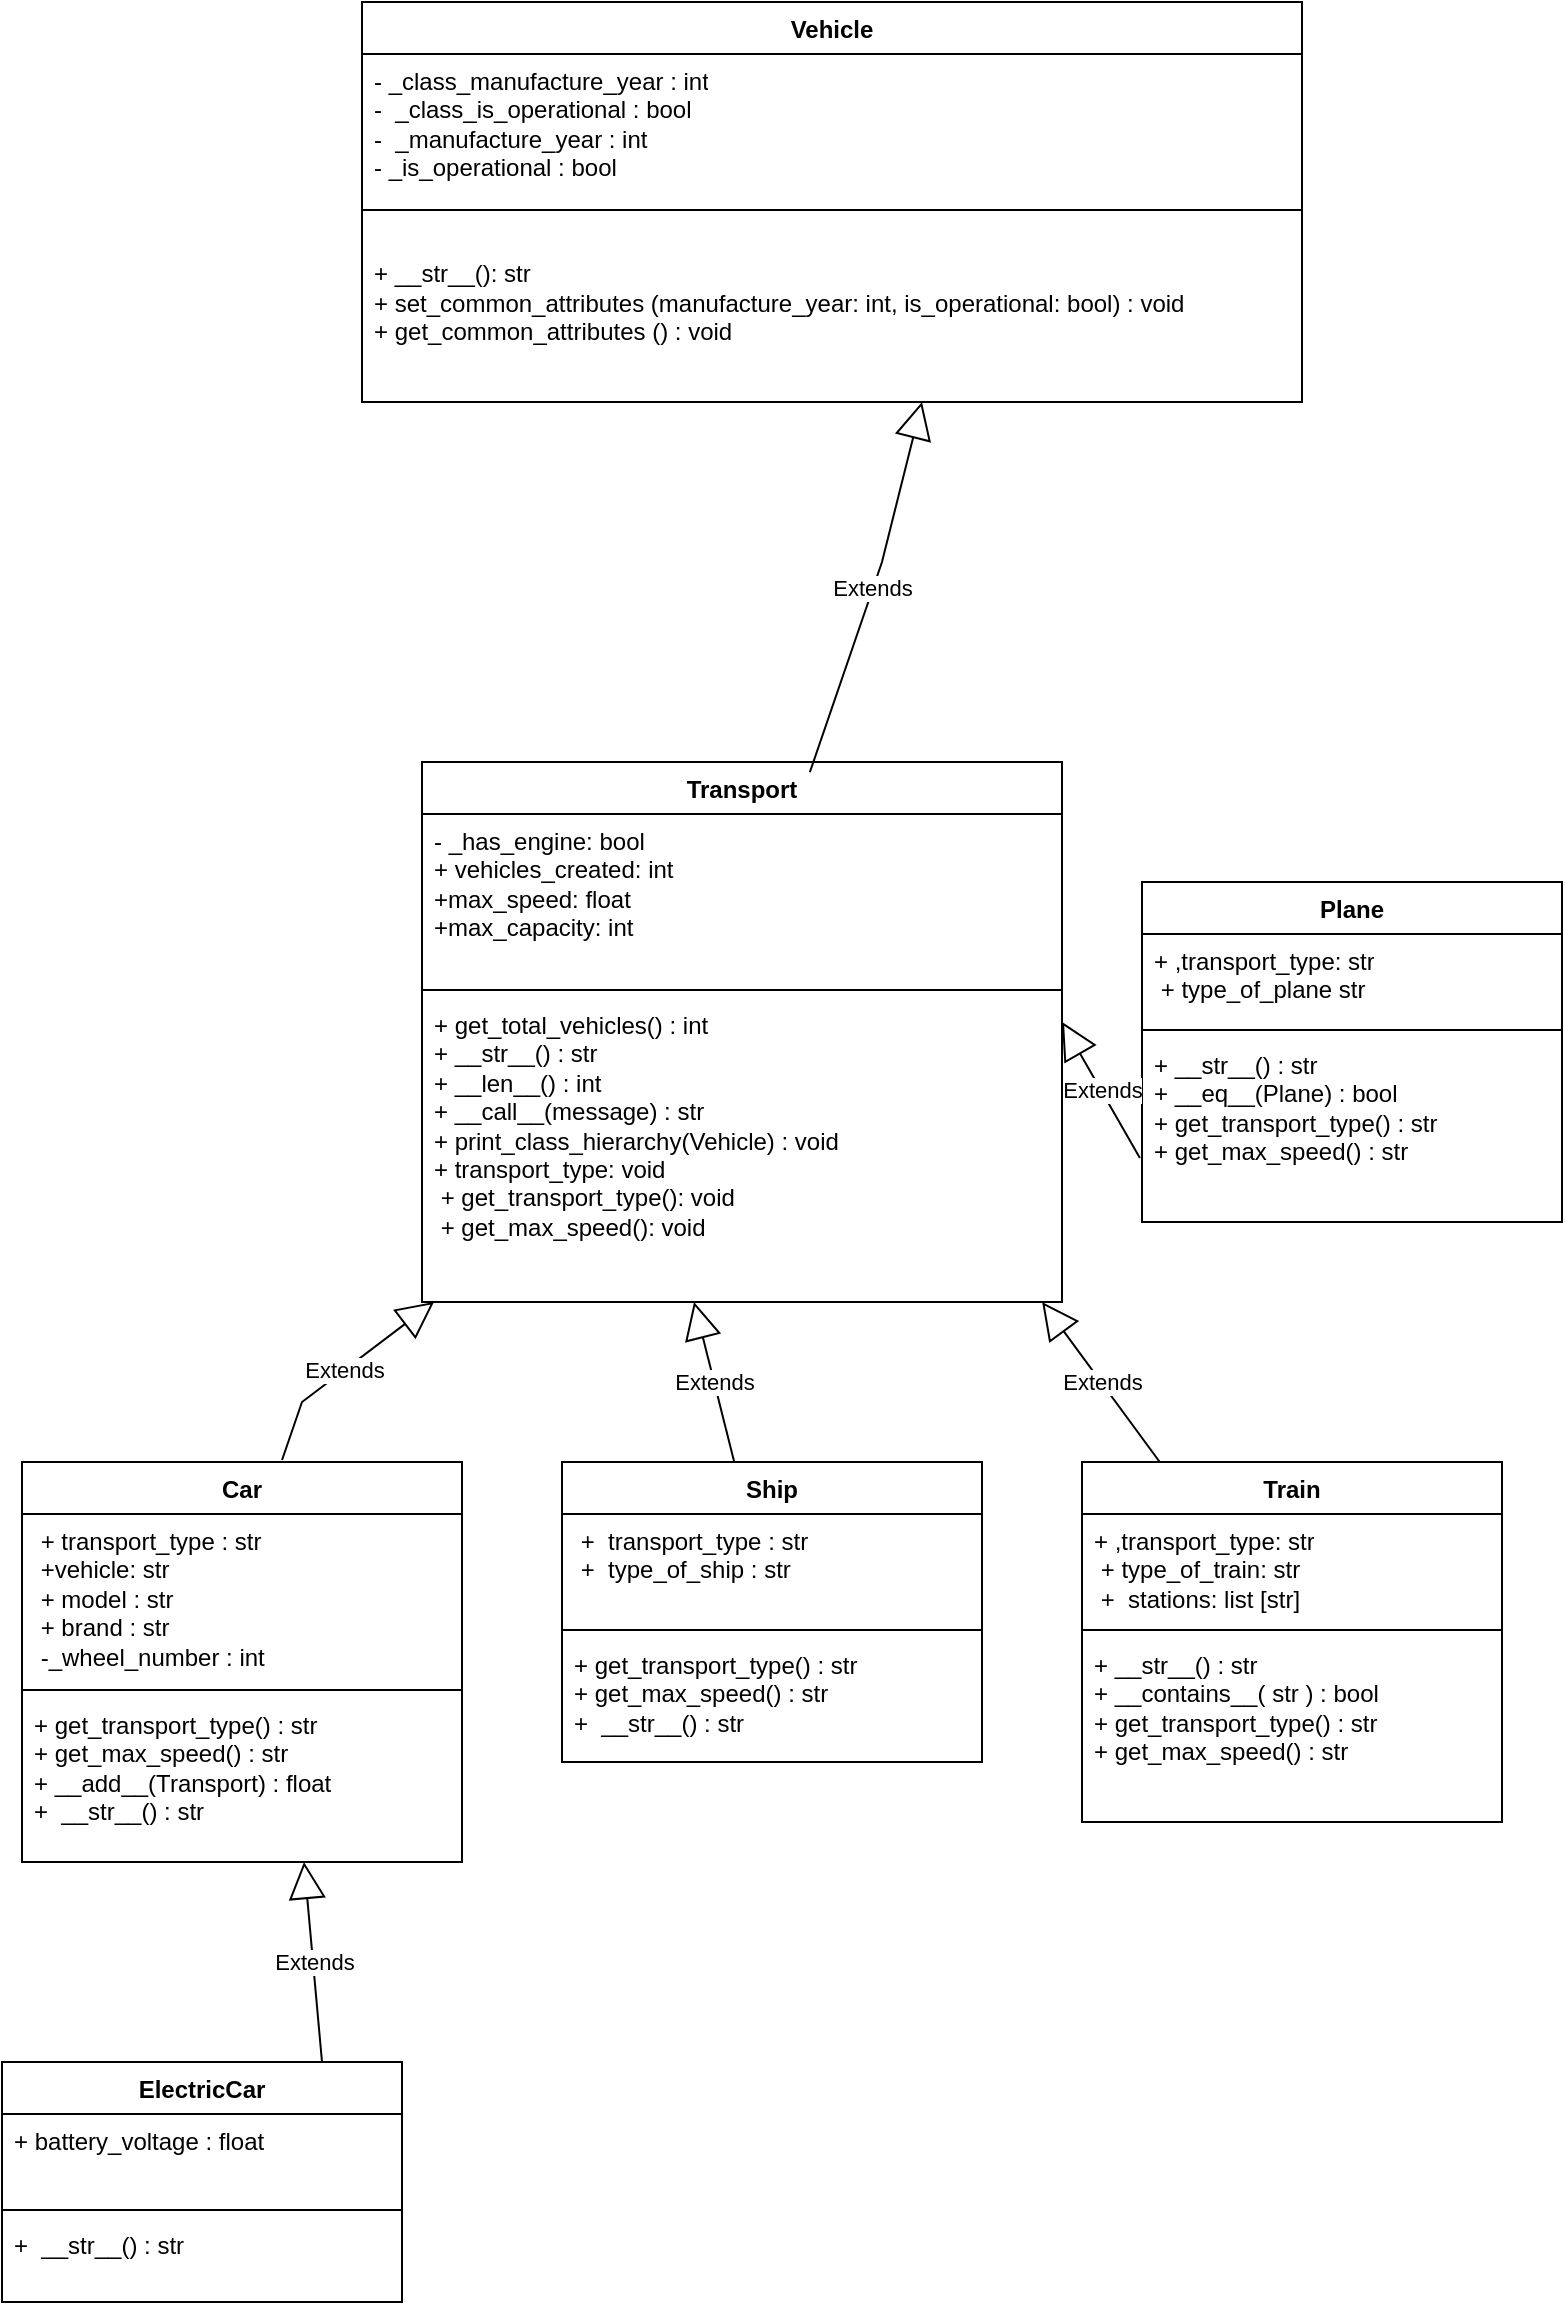 <mxfile version="25.0.1">
  <diagram name="Page-1" id="2wX3T_dbg2wi5yE8N3dc">
    <mxGraphModel grid="1" page="1" gridSize="10" guides="1" tooltips="1" connect="1" arrows="1" fold="1" pageScale="1" pageWidth="850" pageHeight="1100" math="0" shadow="0">
      <root>
        <mxCell id="0" />
        <mxCell id="1" parent="0" />
        <mxCell id="M-aX86utY8OTK0k6e23K-1" value="Vehicle" style="swimlane;fontStyle=1;align=center;verticalAlign=top;childLayout=stackLayout;horizontal=1;startSize=26;horizontalStack=0;resizeParent=1;resizeParentMax=0;resizeLast=0;collapsible=1;marginBottom=0;whiteSpace=wrap;html=1;" vertex="1" parent="1">
          <mxGeometry x="190" y="-10" width="470" height="200" as="geometry" />
        </mxCell>
        <mxCell id="M-aX86utY8OTK0k6e23K-2" value="&lt;div&gt;- _class_manufacture_year : int&lt;/div&gt;&lt;div&gt;-&amp;nbsp;&amp;nbsp;_class_is_operational : bool&lt;/div&gt;-&amp;nbsp; _manufacture_year : int&lt;div&gt;-&amp;nbsp;_is_operational : bool&lt;br&gt;&amp;nbsp;&lt;span style=&quot;color: rgba(0, 0, 0, 0); font-family: monospace; font-size: 0px; text-wrap-mode: nowrap;&quot;&gt;%3CmxGraphModel%3E%3Croot%3E%3CmxCell%20id%3D%220%22%2F%3E%3CmxCell%20id%3D%221%22%20parent%3D%220%22%2F%3E%3CmxCell%20id%3D%222%22%20value%3D%22%2B%26amp%3Bnbsp%3Bmanufacturer_year%3A%20int%26lt%3Bbr%26gt%3B%26lt%3Bdiv%26gt%3B%26lt%3Bspan%20style%3D%26quot%3Bbackground-color%3A%20initial%3B%26quot%3B%26gt%3B%2B%20is_operational%20%3A%20boolean%26lt%3B%2Fspan%26gt%3B%26lt%3B%2Fdiv%26gt%3B%26lt%3Bdiv%26gt%3B%26lt%3Bbr%26gt%3B%26lt%3B%2Fdiv%26gt%3B%22%20style%3D%22text%3BstrokeColor%3Dnone%3BfillColor%3Dnone%3Balign%3Dleft%3BverticalAlign%3Dtop%3BspacingLeft%3D4%3BspacingRight%3D4%3Boverflow%3Dhidden%3Brotatable%3D0%3Bpoints%3D%5B%5B0%2C0.5%5D%2C%5B1%2C0.5%5D%5D%3BportConstraint%3Deastwest%3BwhiteSpace%3Dwrap%3Bhtml%3D1%3B%22%20vertex%3D%221%22%20parent%3D%221%22%3E%3CmxGeometry%20x%3D%22190%22%20y%3D%22186%22%20width%3D%22300%22%20height%3D%2254%22%20as%3D%22geometry%22%2F%3E%3C%2FmxCell%3E%3C%2Froot%3E%3C%2FmxGraphModel%3E&lt;/span&gt;&lt;div&gt;&lt;br&gt;&lt;/div&gt;&lt;/div&gt;" style="text;strokeColor=none;fillColor=none;align=left;verticalAlign=top;spacingLeft=4;spacingRight=4;overflow=hidden;rotatable=0;points=[[0,0.5],[1,0.5]];portConstraint=eastwest;whiteSpace=wrap;html=1;" vertex="1" parent="M-aX86utY8OTK0k6e23K-1">
          <mxGeometry y="26" width="470" height="74" as="geometry" />
        </mxCell>
        <mxCell id="M-aX86utY8OTK0k6e23K-3" value="" style="line;strokeWidth=1;fillColor=none;align=left;verticalAlign=middle;spacingTop=-1;spacingLeft=3;spacingRight=3;rotatable=0;labelPosition=right;points=[];portConstraint=eastwest;strokeColor=inherit;" vertex="1" parent="M-aX86utY8OTK0k6e23K-1">
          <mxGeometry y="100" width="470" height="8" as="geometry" />
        </mxCell>
        <mxCell id="M-aX86utY8OTK0k6e23K-4" value="&lt;div&gt;&lt;br&gt;&lt;div&gt;+ __str__(): str&lt;/div&gt;&lt;/div&gt;&lt;div&gt;+&amp;nbsp;set_common_attributes (manufacture_year: int, is_operational: bool) : void&lt;/div&gt;&lt;div&gt;+ get_common_attributes () : void&lt;/div&gt;" style="text;strokeColor=none;fillColor=none;align=left;verticalAlign=top;spacingLeft=4;spacingRight=4;overflow=hidden;rotatable=0;points=[[0,0.5],[1,0.5]];portConstraint=eastwest;whiteSpace=wrap;html=1;" vertex="1" parent="M-aX86utY8OTK0k6e23K-1">
          <mxGeometry y="108" width="470" height="92" as="geometry" />
        </mxCell>
        <mxCell id="M-aX86utY8OTK0k6e23K-26" value="Transport" style="swimlane;fontStyle=1;align=center;verticalAlign=top;childLayout=stackLayout;horizontal=1;startSize=26;horizontalStack=0;resizeParent=1;resizeParentMax=0;resizeLast=0;collapsible=1;marginBottom=0;whiteSpace=wrap;html=1;" vertex="1" parent="1">
          <mxGeometry x="220" y="370" width="320" height="270" as="geometry" />
        </mxCell>
        <mxCell id="M-aX86utY8OTK0k6e23K-27" value="-&amp;nbsp;_has_engine: bool&amp;nbsp;&lt;div&gt;&lt;span style=&quot;background-color: initial;&quot;&gt;+&amp;nbsp;vehicles_created: int&lt;/span&gt;&lt;/div&gt;&lt;div&gt;&lt;span style=&quot;background-color: initial;&quot;&gt;+max_speed: float&amp;nbsp;&lt;/span&gt;&lt;/div&gt;&lt;div&gt;&lt;span style=&quot;background-color: initial;&quot;&gt;+max_capacity: int&lt;/span&gt;&lt;/div&gt;" style="text;strokeColor=none;fillColor=none;align=left;verticalAlign=top;spacingLeft=4;spacingRight=4;overflow=hidden;rotatable=0;points=[[0,0.5],[1,0.5]];portConstraint=eastwest;whiteSpace=wrap;html=1;" vertex="1" parent="M-aX86utY8OTK0k6e23K-26">
          <mxGeometry y="26" width="320" height="84" as="geometry" />
        </mxCell>
        <mxCell id="M-aX86utY8OTK0k6e23K-28" value="" style="line;strokeWidth=1;fillColor=none;align=left;verticalAlign=middle;spacingTop=-1;spacingLeft=3;spacingRight=3;rotatable=0;labelPosition=right;points=[];portConstraint=eastwest;strokeColor=inherit;" vertex="1" parent="M-aX86utY8OTK0k6e23K-26">
          <mxGeometry y="110" width="320" height="8" as="geometry" />
        </mxCell>
        <mxCell id="M-aX86utY8OTK0k6e23K-29" value="+ get_total_vehicles() : int&lt;div&gt;+ __str__() : str&lt;/div&gt;&lt;div&gt;+ __len__() : int&amp;nbsp;&lt;/div&gt;&lt;div&gt;+&amp;nbsp;__call__(message) : str&lt;br&gt;&lt;div&gt;+&amp;nbsp;print_class_hierarchy(Vehicle) : void&lt;/div&gt;&lt;/div&gt;&lt;div&gt;+ transport_type: void&lt;br&gt;&amp;nbsp;+ get_transport_type(): void&amp;nbsp;&amp;nbsp;&lt;/div&gt;&lt;div&gt;&amp;nbsp;+ get_max_speed(): void&lt;/div&gt;" style="text;strokeColor=none;fillColor=none;align=left;verticalAlign=top;spacingLeft=4;spacingRight=4;overflow=hidden;rotatable=0;points=[[0,0.5],[1,0.5]];portConstraint=eastwest;whiteSpace=wrap;html=1;" vertex="1" parent="M-aX86utY8OTK0k6e23K-26">
          <mxGeometry y="118" width="320" height="152" as="geometry" />
        </mxCell>
        <mxCell id="M-aX86utY8OTK0k6e23K-31" value="Car" style="swimlane;fontStyle=1;align=center;verticalAlign=top;childLayout=stackLayout;horizontal=1;startSize=26;horizontalStack=0;resizeParent=1;resizeParentMax=0;resizeLast=0;collapsible=1;marginBottom=0;whiteSpace=wrap;html=1;" vertex="1" parent="1">
          <mxGeometry x="20" y="720" width="220" height="200" as="geometry" />
        </mxCell>
        <mxCell id="M-aX86utY8OTK0k6e23K-32" value="&lt;div&gt;&amp;nbsp;+&amp;nbsp;transport_type : str&lt;/div&gt;&lt;div&gt;&amp;nbsp;+vehicle: str&lt;/div&gt;&lt;div&gt;&amp;nbsp;+ model : str&lt;/div&gt;&lt;div&gt;&amp;nbsp;+ brand : str&lt;/div&gt;&lt;div&gt;&amp;nbsp;-_wheel_number : int&amp;nbsp;&lt;/div&gt;" style="text;strokeColor=none;fillColor=none;align=left;verticalAlign=top;spacingLeft=4;spacingRight=4;overflow=hidden;rotatable=0;points=[[0,0.5],[1,0.5]];portConstraint=eastwest;whiteSpace=wrap;html=1;" vertex="1" parent="M-aX86utY8OTK0k6e23K-31">
          <mxGeometry y="26" width="220" height="84" as="geometry" />
        </mxCell>
        <mxCell id="M-aX86utY8OTK0k6e23K-33" value="" style="line;strokeWidth=1;fillColor=none;align=left;verticalAlign=middle;spacingTop=-1;spacingLeft=3;spacingRight=3;rotatable=0;labelPosition=right;points=[];portConstraint=eastwest;strokeColor=inherit;" vertex="1" parent="M-aX86utY8OTK0k6e23K-31">
          <mxGeometry y="110" width="220" height="8" as="geometry" />
        </mxCell>
        <mxCell id="M-aX86utY8OTK0k6e23K-34" value="&lt;div&gt;&lt;span style=&quot;background-color: initial;&quot;&gt;+ get_transport_type() : str&lt;/span&gt;&lt;/div&gt;&lt;div&gt;+ get_max_speed() : str&lt;/div&gt;&lt;div&gt;&lt;span class=&quot;hljs-built_in&quot;&gt;+&amp;nbsp;&lt;/span&gt;__add__(Transport) : float&lt;br&gt;&lt;div&gt;+ &amp;nbsp;__str__() : str&lt;/div&gt;&lt;/div&gt;" style="text;strokeColor=none;fillColor=none;align=left;verticalAlign=top;spacingLeft=4;spacingRight=4;overflow=hidden;rotatable=0;points=[[0,0.5],[1,0.5]];portConstraint=eastwest;whiteSpace=wrap;html=1;" vertex="1" parent="M-aX86utY8OTK0k6e23K-31">
          <mxGeometry y="118" width="220" height="82" as="geometry" />
        </mxCell>
        <mxCell id="M-aX86utY8OTK0k6e23K-35" value="ElectricCar" style="swimlane;fontStyle=1;align=center;verticalAlign=top;childLayout=stackLayout;horizontal=1;startSize=26;horizontalStack=0;resizeParent=1;resizeParentMax=0;resizeLast=0;collapsible=1;marginBottom=0;whiteSpace=wrap;html=1;" vertex="1" parent="1">
          <mxGeometry x="10" y="1020" width="200" height="120" as="geometry" />
        </mxCell>
        <mxCell id="M-aX86utY8OTK0k6e23K-36" value="&lt;div&gt;+&amp;nbsp;battery_voltage : float&lt;/div&gt;" style="text;strokeColor=none;fillColor=none;align=left;verticalAlign=top;spacingLeft=4;spacingRight=4;overflow=hidden;rotatable=0;points=[[0,0.5],[1,0.5]];portConstraint=eastwest;whiteSpace=wrap;html=1;" vertex="1" parent="M-aX86utY8OTK0k6e23K-35">
          <mxGeometry y="26" width="200" height="44" as="geometry" />
        </mxCell>
        <mxCell id="M-aX86utY8OTK0k6e23K-37" value="" style="line;strokeWidth=1;fillColor=none;align=left;verticalAlign=middle;spacingTop=-1;spacingLeft=3;spacingRight=3;rotatable=0;labelPosition=right;points=[];portConstraint=eastwest;strokeColor=inherit;" vertex="1" parent="M-aX86utY8OTK0k6e23K-35">
          <mxGeometry y="70" width="200" height="8" as="geometry" />
        </mxCell>
        <mxCell id="M-aX86utY8OTK0k6e23K-38" value="&lt;div&gt;&lt;span style=&quot;background-color: initial;&quot;&gt;+ &amp;nbsp;__str__() : str&lt;/span&gt;&lt;/div&gt;" style="text;strokeColor=none;fillColor=none;align=left;verticalAlign=top;spacingLeft=4;spacingRight=4;overflow=hidden;rotatable=0;points=[[0,0.5],[1,0.5]];portConstraint=eastwest;whiteSpace=wrap;html=1;" vertex="1" parent="M-aX86utY8OTK0k6e23K-35">
          <mxGeometry y="78" width="200" height="42" as="geometry" />
        </mxCell>
        <mxCell id="M-aX86utY8OTK0k6e23K-39" value="Ship" style="swimlane;fontStyle=1;align=center;verticalAlign=top;childLayout=stackLayout;horizontal=1;startSize=26;horizontalStack=0;resizeParent=1;resizeParentMax=0;resizeLast=0;collapsible=1;marginBottom=0;whiteSpace=wrap;html=1;" vertex="1" parent="1">
          <mxGeometry x="290" y="720" width="210" height="150" as="geometry" />
        </mxCell>
        <mxCell id="M-aX86utY8OTK0k6e23K-40" value="&lt;div&gt;&amp;nbsp;+&amp;nbsp;&lt;span style=&quot;background-color: initial;&quot;&gt;&amp;nbsp;transport_type : str&lt;/span&gt;&lt;/div&gt;&lt;div&gt;&lt;span style=&quot;background-color: initial;&quot;&gt;&amp;nbsp;+&amp;nbsp; type_of_ship&lt;/span&gt;&lt;span style=&quot;background-color: initial;&quot;&gt;&amp;nbsp;: str&lt;/span&gt;&lt;/div&gt;" style="text;strokeColor=none;fillColor=none;align=left;verticalAlign=top;spacingLeft=4;spacingRight=4;overflow=hidden;rotatable=0;points=[[0,0.5],[1,0.5]];portConstraint=eastwest;whiteSpace=wrap;html=1;" vertex="1" parent="M-aX86utY8OTK0k6e23K-39">
          <mxGeometry y="26" width="210" height="54" as="geometry" />
        </mxCell>
        <mxCell id="M-aX86utY8OTK0k6e23K-41" value="" style="line;strokeWidth=1;fillColor=none;align=left;verticalAlign=middle;spacingTop=-1;spacingLeft=3;spacingRight=3;rotatable=0;labelPosition=right;points=[];portConstraint=eastwest;strokeColor=inherit;" vertex="1" parent="M-aX86utY8OTK0k6e23K-39">
          <mxGeometry y="80" width="210" height="8" as="geometry" />
        </mxCell>
        <mxCell id="M-aX86utY8OTK0k6e23K-42" value="&lt;div&gt;&lt;span style=&quot;background-color: initial;&quot;&gt;+ get_transport_type() : str&lt;/span&gt;&lt;/div&gt;&lt;div&gt;+ get_max_speed() : str&lt;/div&gt;&lt;div&gt;+ &amp;nbsp;__str__() : str&lt;/div&gt;" style="text;strokeColor=none;fillColor=none;align=left;verticalAlign=top;spacingLeft=4;spacingRight=4;overflow=hidden;rotatable=0;points=[[0,0.5],[1,0.5]];portConstraint=eastwest;whiteSpace=wrap;html=1;" vertex="1" parent="M-aX86utY8OTK0k6e23K-39">
          <mxGeometry y="88" width="210" height="62" as="geometry" />
        </mxCell>
        <mxCell id="M-aX86utY8OTK0k6e23K-43" value="Train" style="swimlane;fontStyle=1;align=center;verticalAlign=top;childLayout=stackLayout;horizontal=1;startSize=26;horizontalStack=0;resizeParent=1;resizeParentMax=0;resizeLast=0;collapsible=1;marginBottom=0;whiteSpace=wrap;html=1;" vertex="1" parent="1">
          <mxGeometry x="550" y="720" width="210" height="180" as="geometry" />
        </mxCell>
        <mxCell id="M-aX86utY8OTK0k6e23K-44" value="&lt;div&gt;+&amp;nbsp;&lt;span style=&quot;background-color: initial;&quot;&gt;,transport_type: str&lt;/span&gt;&lt;/div&gt;&amp;nbsp;+&amp;nbsp;&lt;span style=&quot;background-color: initial;&quot;&gt;type_of_train: str&amp;nbsp;&lt;/span&gt;&lt;div&gt;&lt;span style=&quot;background-color: initial;&quot;&gt;&amp;nbsp;+&amp;nbsp; stations: list [str]&lt;br&gt;&lt;/span&gt;&lt;/div&gt;" style="text;strokeColor=none;fillColor=none;align=left;verticalAlign=top;spacingLeft=4;spacingRight=4;overflow=hidden;rotatable=0;points=[[0,0.5],[1,0.5]];portConstraint=eastwest;whiteSpace=wrap;html=1;" vertex="1" parent="M-aX86utY8OTK0k6e23K-43">
          <mxGeometry y="26" width="210" height="54" as="geometry" />
        </mxCell>
        <mxCell id="M-aX86utY8OTK0k6e23K-45" value="" style="line;strokeWidth=1;fillColor=none;align=left;verticalAlign=middle;spacingTop=-1;spacingLeft=3;spacingRight=3;rotatable=0;labelPosition=right;points=[];portConstraint=eastwest;strokeColor=inherit;" vertex="1" parent="M-aX86utY8OTK0k6e23K-43">
          <mxGeometry y="80" width="210" height="8" as="geometry" />
        </mxCell>
        <mxCell id="M-aX86utY8OTK0k6e23K-46" value="&lt;div&gt;&lt;span style=&quot;background-color: initial;&quot;&gt;+ __str__() : str&lt;/span&gt;&lt;/div&gt;&lt;div&gt;&lt;span style=&quot;background-color: initial;&quot;&gt;+&amp;nbsp;&lt;/span&gt;&lt;span style=&quot;background-color: initial;&quot;&gt;__contains__( str ) : bool&lt;/span&gt;&lt;/div&gt;&lt;div&gt;&lt;span style=&quot;background-color: initial;&quot;&gt;+ get_transport_type() : str&lt;/span&gt;&lt;/div&gt;&lt;div&gt;+ get_max_speed() : str&lt;/div&gt;&lt;div&gt;&lt;br&gt;&lt;/div&gt;" style="text;strokeColor=none;fillColor=none;align=left;verticalAlign=top;spacingLeft=4;spacingRight=4;overflow=hidden;rotatable=0;points=[[0,0.5],[1,0.5]];portConstraint=eastwest;whiteSpace=wrap;html=1;" vertex="1" parent="M-aX86utY8OTK0k6e23K-43">
          <mxGeometry y="88" width="210" height="92" as="geometry" />
        </mxCell>
        <mxCell id="M-aX86utY8OTK0k6e23K-47" value="Plane" style="swimlane;fontStyle=1;align=center;verticalAlign=top;childLayout=stackLayout;horizontal=1;startSize=26;horizontalStack=0;resizeParent=1;resizeParentMax=0;resizeLast=0;collapsible=1;marginBottom=0;whiteSpace=wrap;html=1;" vertex="1" parent="1">
          <mxGeometry x="580" y="430" width="210" height="170" as="geometry" />
        </mxCell>
        <mxCell id="M-aX86utY8OTK0k6e23K-48" value="&lt;div&gt;+&amp;nbsp;&lt;span style=&quot;background-color: initial;&quot;&gt;,transport_type: str&lt;/span&gt;&lt;/div&gt;&amp;nbsp;+&amp;nbsp;&lt;span style=&quot;background-color: initial;&quot;&gt;type_of_plane str&amp;nbsp;&lt;/span&gt;" style="text;strokeColor=none;fillColor=none;align=left;verticalAlign=top;spacingLeft=4;spacingRight=4;overflow=hidden;rotatable=0;points=[[0,0.5],[1,0.5]];portConstraint=eastwest;whiteSpace=wrap;html=1;" vertex="1" parent="M-aX86utY8OTK0k6e23K-47">
          <mxGeometry y="26" width="210" height="44" as="geometry" />
        </mxCell>
        <mxCell id="M-aX86utY8OTK0k6e23K-49" value="" style="line;strokeWidth=1;fillColor=none;align=left;verticalAlign=middle;spacingTop=-1;spacingLeft=3;spacingRight=3;rotatable=0;labelPosition=right;points=[];portConstraint=eastwest;strokeColor=inherit;" vertex="1" parent="M-aX86utY8OTK0k6e23K-47">
          <mxGeometry y="70" width="210" height="8" as="geometry" />
        </mxCell>
        <mxCell id="M-aX86utY8OTK0k6e23K-50" value="&lt;div&gt;&lt;span style=&quot;background-color: initial;&quot;&gt;+ __str__() : str&lt;/span&gt;&lt;/div&gt;&lt;div&gt;&lt;span style=&quot;background-color: initial;&quot;&gt;+&amp;nbsp;&lt;/span&gt;&lt;span style=&quot;background-color: initial;&quot;&gt;__eq__(Plane) : bool&lt;/span&gt;&lt;/div&gt;&lt;div&gt;&lt;span style=&quot;background-color: initial;&quot;&gt;+ get_transport_type() : str&lt;/span&gt;&lt;/div&gt;&lt;div&gt;+ get_max_speed() : str&lt;/div&gt;&lt;div&gt;&lt;br&gt;&lt;/div&gt;" style="text;strokeColor=none;fillColor=none;align=left;verticalAlign=top;spacingLeft=4;spacingRight=4;overflow=hidden;rotatable=0;points=[[0,0.5],[1,0.5]];portConstraint=eastwest;whiteSpace=wrap;html=1;" vertex="1" parent="M-aX86utY8OTK0k6e23K-47">
          <mxGeometry y="78" width="210" height="92" as="geometry" />
        </mxCell>
        <mxCell id="v0ELcS4AngBdvT_r6iLy-7" value="Extends" style="endArrow=block;endSize=16;endFill=0;html=1;rounded=0;entryX=0.969;entryY=1;entryDx=0;entryDy=0;entryPerimeter=0;exitX=-0.005;exitY=0.652;exitDx=0;exitDy=0;exitPerimeter=0;" edge="1" parent="M-aX86utY8OTK0k6e23K-47" source="M-aX86utY8OTK0k6e23K-50">
          <mxGeometry width="160" relative="1" as="geometry">
            <mxPoint x="19" y="150" as="sourcePoint" />
            <mxPoint x="-40" y="70" as="targetPoint" />
            <Array as="points" />
          </mxGeometry>
        </mxCell>
        <mxCell id="v0ELcS4AngBdvT_r6iLy-1" value="Extends" style="endArrow=block;endSize=16;endFill=0;html=1;rounded=0;entryX=0.575;entryY=1;entryDx=0;entryDy=0;entryPerimeter=0;exitX=0.606;exitY=0.019;exitDx=0;exitDy=0;exitPerimeter=0;" edge="1" parent="1" source="M-aX86utY8OTK0k6e23K-26">
          <mxGeometry width="160" relative="1" as="geometry">
            <mxPoint x="570" y="418" as="sourcePoint" />
            <mxPoint x="470" y="190" as="targetPoint" />
            <Array as="points">
              <mxPoint x="450" y="270" />
            </Array>
          </mxGeometry>
        </mxCell>
        <mxCell id="v0ELcS4AngBdvT_r6iLy-2" value="Extends" style="endArrow=block;endSize=16;endFill=0;html=1;rounded=0;entryX=0.575;entryY=1;entryDx=0;entryDy=0;entryPerimeter=0;exitX=0.591;exitY=-0.005;exitDx=0;exitDy=0;exitPerimeter=0;" edge="1" parent="1" source="M-aX86utY8OTK0k6e23K-31">
          <mxGeometry width="160" relative="1" as="geometry">
            <mxPoint x="170" y="825" as="sourcePoint" />
            <mxPoint x="226" y="640" as="targetPoint" />
            <Array as="points">
              <mxPoint x="160" y="690" />
            </Array>
          </mxGeometry>
        </mxCell>
        <mxCell id="v0ELcS4AngBdvT_r6iLy-4" value="Extends" style="endArrow=block;endSize=16;endFill=0;html=1;rounded=0;entryX=0.575;entryY=1;entryDx=0;entryDy=0;entryPerimeter=0;" edge="1" parent="1" source="M-aX86utY8OTK0k6e23K-39">
          <mxGeometry width="160" relative="1" as="geometry">
            <mxPoint x="280" y="719" as="sourcePoint" />
            <mxPoint x="356" y="640" as="targetPoint" />
            <Array as="points" />
          </mxGeometry>
        </mxCell>
        <mxCell id="v0ELcS4AngBdvT_r6iLy-5" value="Extends" style="endArrow=block;endSize=16;endFill=0;html=1;rounded=0;entryX=0.969;entryY=1;entryDx=0;entryDy=0;entryPerimeter=0;" edge="1" parent="1" source="M-aX86utY8OTK0k6e23K-43" target="M-aX86utY8OTK0k6e23K-29">
          <mxGeometry width="160" relative="1" as="geometry">
            <mxPoint x="580" y="720" as="sourcePoint" />
            <mxPoint x="560" y="640" as="targetPoint" />
            <Array as="points" />
          </mxGeometry>
        </mxCell>
        <mxCell id="v0ELcS4AngBdvT_r6iLy-8" value="Extends" style="endArrow=block;endSize=16;endFill=0;html=1;rounded=0;entryX=0.969;entryY=1;entryDx=0;entryDy=0;entryPerimeter=0;exitX=0.8;exitY=0;exitDx=0;exitDy=0;exitPerimeter=0;" edge="1" parent="1" source="M-aX86utY8OTK0k6e23K-35">
          <mxGeometry width="160" relative="1" as="geometry">
            <mxPoint x="220" y="1000" as="sourcePoint" />
            <mxPoint x="161" y="920" as="targetPoint" />
            <Array as="points" />
          </mxGeometry>
        </mxCell>
      </root>
    </mxGraphModel>
  </diagram>
</mxfile>
